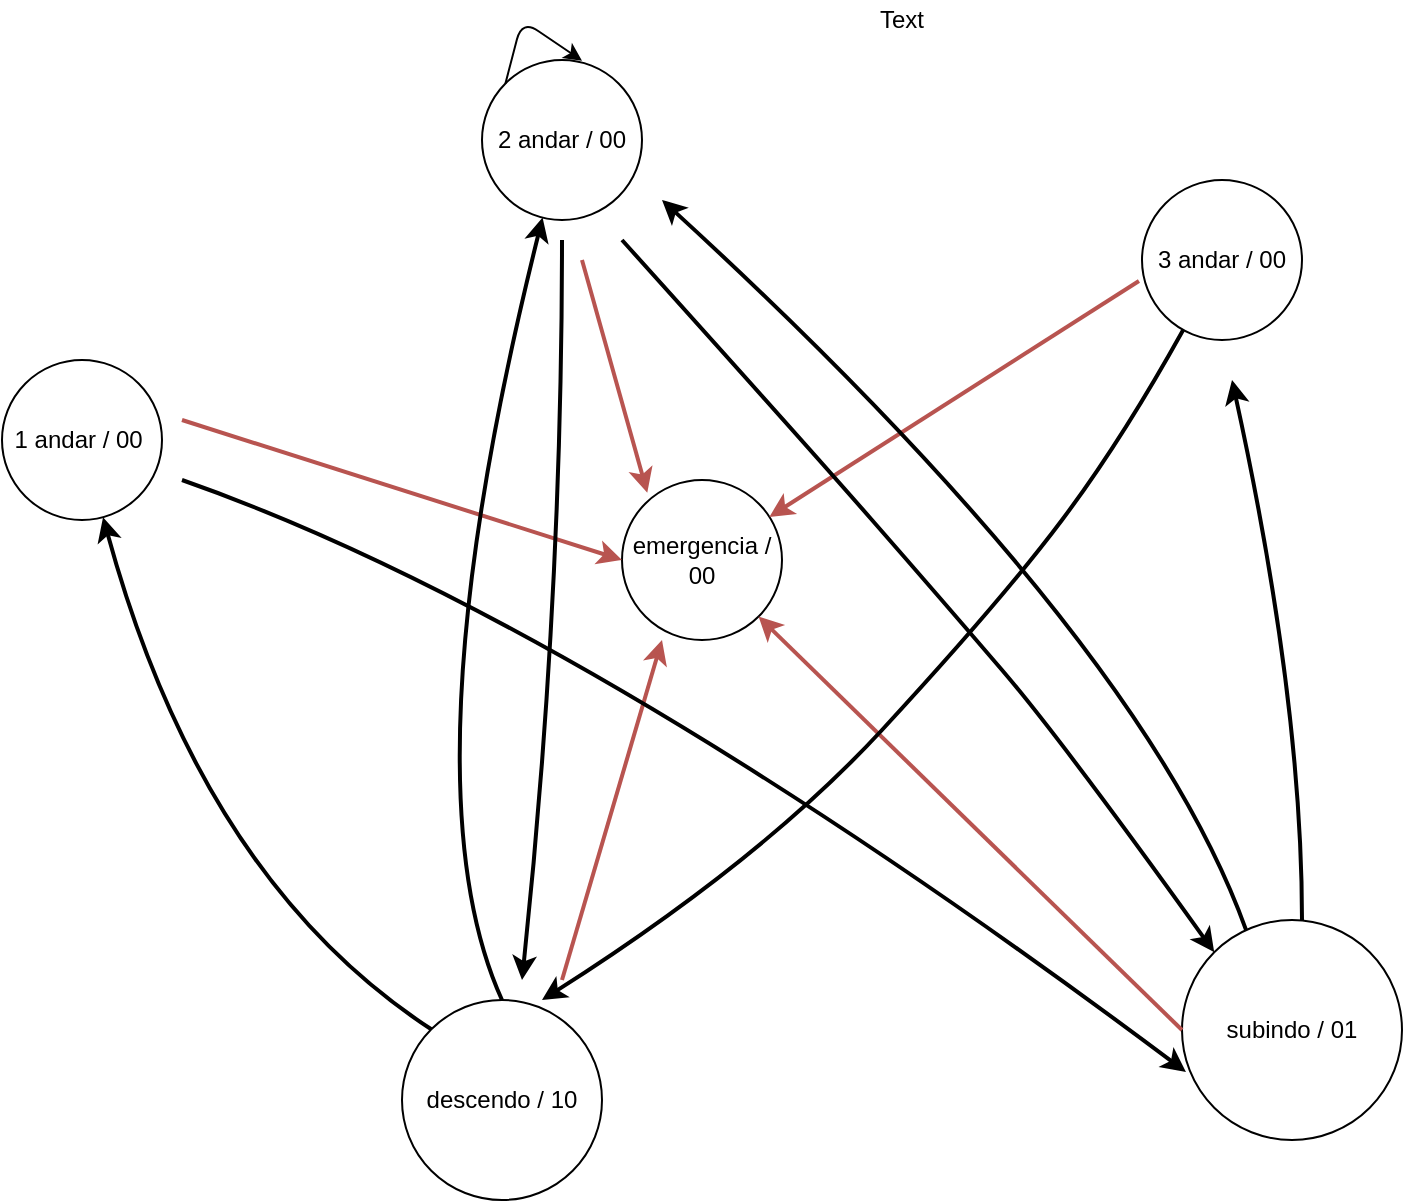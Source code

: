<mxfile version="14.7.7" type="device"><diagram id="-iqM8rC-7A34NJt66M_C" name="Page-1"><mxGraphModel dx="599" dy="310" grid="1" gridSize="10" guides="1" tooltips="1" connect="1" arrows="1" fold="1" page="1" pageScale="1" pageWidth="827" pageHeight="1169" math="0" shadow="0"><root><mxCell id="0"/><mxCell id="1" parent="0"/><mxCell id="JEFxncGDEQIBqT9fs3Xw-1" value="1 andar / 00&amp;nbsp;" style="ellipse;whiteSpace=wrap;html=1;aspect=fixed;" parent="1" vertex="1"><mxGeometry x="50" y="300" width="80" height="80" as="geometry"/></mxCell><mxCell id="JEFxncGDEQIBqT9fs3Xw-2" value="2 andar / 00" style="ellipse;whiteSpace=wrap;html=1;aspect=fixed;" parent="1" vertex="1"><mxGeometry x="290" y="150" width="80" height="80" as="geometry"/></mxCell><mxCell id="JEFxncGDEQIBqT9fs3Xw-3" value="3 andar / 00" style="ellipse;whiteSpace=wrap;html=1;aspect=fixed;" parent="1" vertex="1"><mxGeometry x="620" y="210" width="80" height="80" as="geometry"/></mxCell><mxCell id="JEFxncGDEQIBqT9fs3Xw-4" value="subindo / 01" style="ellipse;whiteSpace=wrap;html=1;aspect=fixed;" parent="1" vertex="1"><mxGeometry x="640" y="580" width="110" height="110" as="geometry"/></mxCell><mxCell id="JEFxncGDEQIBqT9fs3Xw-5" value="descendo / 10" style="ellipse;whiteSpace=wrap;html=1;aspect=fixed;" parent="1" vertex="1"><mxGeometry x="250" y="620" width="100" height="100" as="geometry"/></mxCell><mxCell id="JEFxncGDEQIBqT9fs3Xw-6" value="emergencia / 00" style="ellipse;whiteSpace=wrap;html=1;aspect=fixed;" parent="1" vertex="1"><mxGeometry x="360" y="360" width="80" height="80" as="geometry"/></mxCell><mxCell id="JEFxncGDEQIBqT9fs3Xw-16" value="" style="endArrow=classic;html=1;entryX=0;entryY=0.5;entryDx=0;entryDy=0;fillColor=#f8cecc;strokeColor=#b85450;strokeWidth=2;" parent="1" target="JEFxncGDEQIBqT9fs3Xw-6" edge="1"><mxGeometry width="50" height="50" relative="1" as="geometry"><mxPoint x="140" y="330" as="sourcePoint"/><mxPoint x="230" y="300" as="targetPoint"/></mxGeometry></mxCell><mxCell id="JEFxncGDEQIBqT9fs3Xw-17" value="" style="endArrow=classic;html=1;entryX=0.158;entryY=0.079;entryDx=0;entryDy=0;fillColor=#f8cecc;strokeColor=#b85450;strokeWidth=2;entryPerimeter=0;" parent="1" target="JEFxncGDEQIBqT9fs3Xw-6" edge="1"><mxGeometry width="50" height="50" relative="1" as="geometry"><mxPoint x="340" y="250" as="sourcePoint"/><mxPoint x="370" y="410.0" as="targetPoint"/></mxGeometry></mxCell><mxCell id="JEFxncGDEQIBqT9fs3Xw-18" value="" style="endArrow=classic;html=1;fillColor=#f8cecc;strokeColor=#b85450;strokeWidth=2;exitX=-0.019;exitY=0.631;exitDx=0;exitDy=0;exitPerimeter=0;" parent="1" source="JEFxncGDEQIBqT9fs3Xw-3" target="JEFxncGDEQIBqT9fs3Xw-6" edge="1"><mxGeometry width="50" height="50" relative="1" as="geometry"><mxPoint x="520" y="281.84" as="sourcePoint"/><mxPoint x="552.64" y="398.16" as="targetPoint"/></mxGeometry></mxCell><mxCell id="JEFxncGDEQIBqT9fs3Xw-19" value="" style="endArrow=classic;html=1;entryX=1;entryY=1;entryDx=0;entryDy=0;fillColor=#f8cecc;strokeColor=#b85450;strokeWidth=2;exitX=0;exitY=0.5;exitDx=0;exitDy=0;" parent="1" source="JEFxncGDEQIBqT9fs3Xw-4" target="JEFxncGDEQIBqT9fs3Xw-6" edge="1"><mxGeometry width="50" height="50" relative="1" as="geometry"><mxPoint x="360" y="270" as="sourcePoint"/><mxPoint x="392.64" y="386.32" as="targetPoint"/></mxGeometry></mxCell><mxCell id="JEFxncGDEQIBqT9fs3Xw-20" value="" style="endArrow=classic;html=1;fillColor=#f8cecc;strokeColor=#b85450;strokeWidth=2;" parent="1" edge="1"><mxGeometry width="50" height="50" relative="1" as="geometry"><mxPoint x="330" y="610" as="sourcePoint"/><mxPoint x="380" y="440" as="targetPoint"/></mxGeometry></mxCell><mxCell id="JEFxncGDEQIBqT9fs3Xw-25" value="" style="curved=1;endArrow=classic;html=1;strokeWidth=2;exitX=0.5;exitY=0;exitDx=0;exitDy=0;" parent="1" source="JEFxncGDEQIBqT9fs3Xw-5" target="JEFxncGDEQIBqT9fs3Xw-2" edge="1"><mxGeometry width="50" height="50" relative="1" as="geometry"><mxPoint x="160" y="300" as="sourcePoint"/><mxPoint x="210" y="250" as="targetPoint"/><Array as="points"><mxPoint x="250" y="510"/></Array></mxGeometry></mxCell><mxCell id="JEFxncGDEQIBqT9fs3Xw-26" value="" style="curved=1;endArrow=classic;html=1;strokeColor=#000000;strokeWidth=2;" parent="1" edge="1"><mxGeometry width="50" height="50" relative="1" as="geometry"><mxPoint x="330" y="240" as="sourcePoint"/><mxPoint x="310" y="610" as="targetPoint"/><Array as="points"><mxPoint x="330" y="420"/></Array></mxGeometry></mxCell><mxCell id="JEFxncGDEQIBqT9fs3Xw-27" value="" style="curved=1;endArrow=classic;html=1;strokeColor=#000000;strokeWidth=2;entryX=0.018;entryY=0.691;entryDx=0;entryDy=0;entryPerimeter=0;" parent="1" target="JEFxncGDEQIBqT9fs3Xw-4" edge="1"><mxGeometry width="50" height="50" relative="1" as="geometry"><mxPoint x="140" y="360" as="sourcePoint"/><mxPoint x="630" y="650" as="targetPoint"/><Array as="points"><mxPoint x="340" y="430"/></Array></mxGeometry></mxCell><mxCell id="JEFxncGDEQIBqT9fs3Xw-28" value="" style="curved=1;endArrow=classic;html=1;strokeWidth=2;exitX=0;exitY=0;exitDx=0;exitDy=0;" parent="1" source="JEFxncGDEQIBqT9fs3Xw-5" target="JEFxncGDEQIBqT9fs3Xw-1" edge="1"><mxGeometry width="50" height="50" relative="1" as="geometry"><mxPoint x="305" y="630" as="sourcePoint"/><mxPoint x="330.275" y="238.8" as="targetPoint"/><Array as="points"><mxPoint x="150" y="560"/></Array></mxGeometry></mxCell><mxCell id="JEFxncGDEQIBqT9fs3Xw-29" value="" style="curved=1;endArrow=classic;html=1;strokeWidth=2;" parent="1" edge="1"><mxGeometry width="50" height="50" relative="1" as="geometry"><mxPoint x="700" y="580" as="sourcePoint"/><mxPoint x="665" y="310" as="targetPoint"/><Array as="points"><mxPoint x="700" y="470"/></Array></mxGeometry></mxCell><mxCell id="JEFxncGDEQIBqT9fs3Xw-30" value="" style="curved=1;endArrow=classic;html=1;strokeColor=#000000;strokeWidth=2;" parent="1" source="JEFxncGDEQIBqT9fs3Xw-3" edge="1"><mxGeometry width="50" height="50" relative="1" as="geometry"><mxPoint x="340" y="250" as="sourcePoint"/><mxPoint x="320" y="620" as="targetPoint"/><Array as="points"><mxPoint x="610" y="340"/><mxPoint x="550" y="420"/><mxPoint x="430" y="550"/></Array></mxGeometry></mxCell><mxCell id="JEFxncGDEQIBqT9fs3Xw-33" value="" style="curved=1;endArrow=classic;html=1;strokeColor=#000000;strokeWidth=2;entryX=0;entryY=0;entryDx=0;entryDy=0;" parent="1" target="JEFxncGDEQIBqT9fs3Xw-4" edge="1"><mxGeometry width="50" height="50" relative="1" as="geometry"><mxPoint x="360" y="240" as="sourcePoint"/><mxPoint x="680" y="580" as="targetPoint"/><Array as="points"><mxPoint x="450" y="340"/><mxPoint x="520" y="420"/><mxPoint x="580" y="490"/></Array></mxGeometry></mxCell><mxCell id="JEFxncGDEQIBqT9fs3Xw-34" value="" style="curved=1;endArrow=classic;html=1;strokeWidth=2;exitX=0.291;exitY=0.045;exitDx=0;exitDy=0;exitPerimeter=0;" parent="1" source="JEFxncGDEQIBqT9fs3Xw-4" edge="1"><mxGeometry width="50" height="50" relative="1" as="geometry"><mxPoint x="670" y="570" as="sourcePoint"/><mxPoint x="380" y="220" as="targetPoint"/><Array as="points"><mxPoint x="620" y="440"/></Array></mxGeometry></mxCell><mxCell id="ZxOsnHt_C15PmaDr5NMT-2" value="" style="endArrow=classic;html=1;exitX=0;exitY=0;exitDx=0;exitDy=0;entryX=0.625;entryY=0.004;entryDx=0;entryDy=0;entryPerimeter=0;" edge="1" parent="1" source="JEFxncGDEQIBqT9fs3Xw-2" target="JEFxncGDEQIBqT9fs3Xw-2"><mxGeometry width="50" height="50" relative="1" as="geometry"><mxPoint x="210" y="180" as="sourcePoint"/><mxPoint x="290" y="120" as="targetPoint"/><Array as="points"><mxPoint x="310" y="130"/></Array></mxGeometry></mxCell><mxCell id="ZxOsnHt_C15PmaDr5NMT-3" value="Text" style="text;html=1;strokeColor=none;fillColor=none;align=center;verticalAlign=middle;whiteSpace=wrap;rounded=0;" vertex="1" parent="1"><mxGeometry x="480" y="120" width="40" height="20" as="geometry"/></mxCell></root></mxGraphModel></diagram></mxfile>